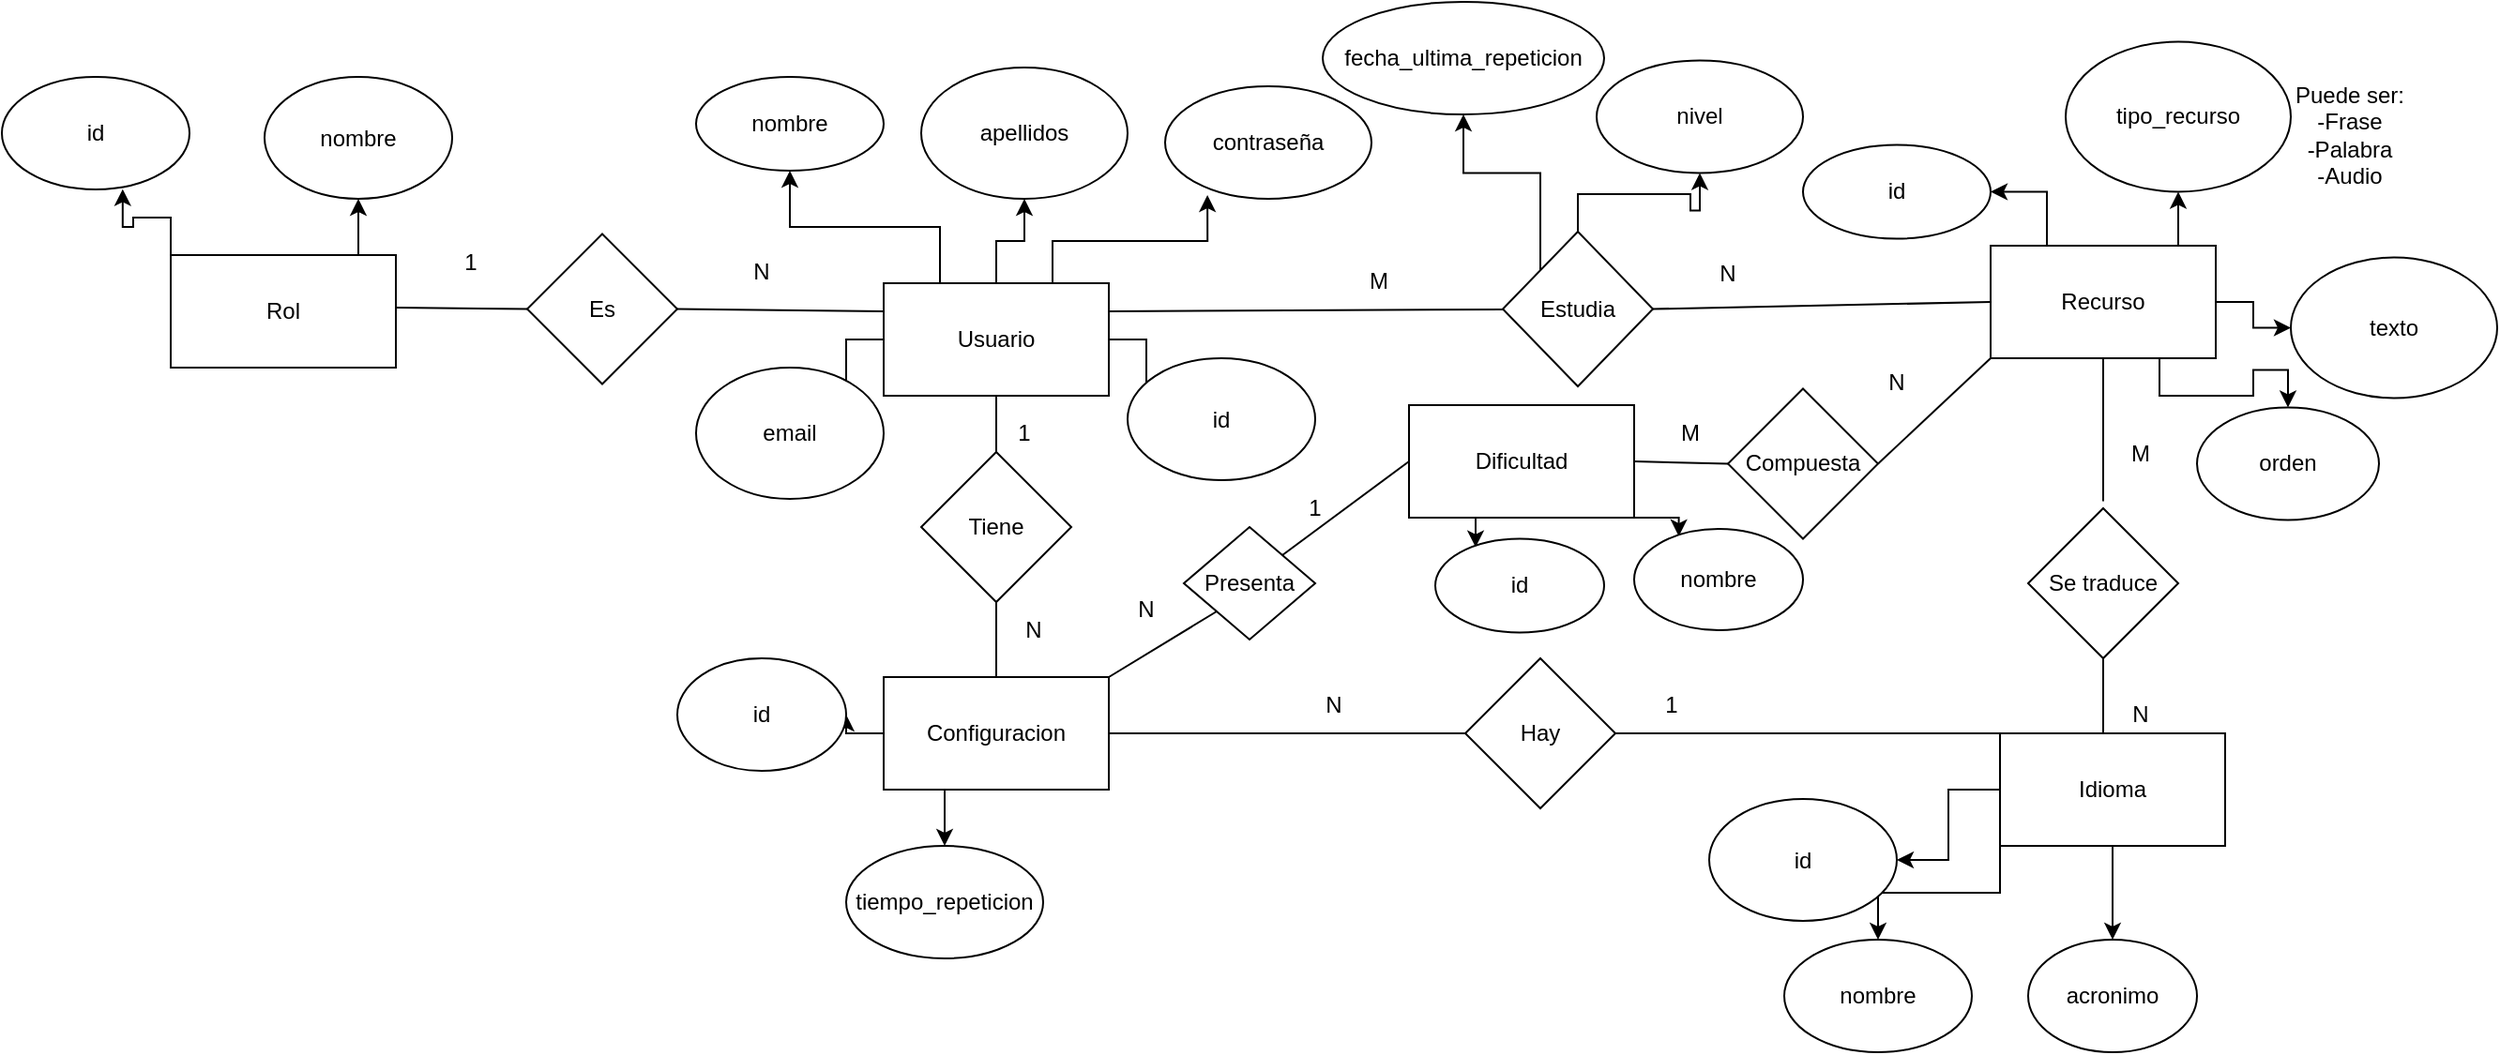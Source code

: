 <mxfile version="18.1.3" type="device"><diagram name="Página-1" id="lGd2aWK_aew_rmNuOunZ"><mxGraphModel dx="1848" dy="1631" grid="1" gridSize="10" guides="1" tooltips="1" connect="1" arrows="1" fold="1" page="1" pageScale="1" pageWidth="827" pageHeight="1169" math="0" shadow="0"><root><mxCell id="0"/><mxCell id="1" parent="0"/><mxCell id="8-MmU5N4CQ7vK94yOG9u-6" style="edgeStyle=orthogonalEdgeStyle;rounded=0;orthogonalLoop=1;jettySize=auto;html=1;exitX=0.25;exitY=0;exitDx=0;exitDy=0;entryX=0.5;entryY=1;entryDx=0;entryDy=0;" parent="1" source="8-MmU5N4CQ7vK94yOG9u-1" target="8-MmU5N4CQ7vK94yOG9u-2" edge="1"><mxGeometry relative="1" as="geometry"/></mxCell><mxCell id="8-MmU5N4CQ7vK94yOG9u-7" style="edgeStyle=orthogonalEdgeStyle;rounded=0;orthogonalLoop=1;jettySize=auto;html=1;exitX=0.5;exitY=0;exitDx=0;exitDy=0;entryX=0.5;entryY=1;entryDx=0;entryDy=0;" parent="1" source="8-MmU5N4CQ7vK94yOG9u-1" target="8-MmU5N4CQ7vK94yOG9u-3" edge="1"><mxGeometry relative="1" as="geometry"/></mxCell><mxCell id="8-MmU5N4CQ7vK94yOG9u-8" style="edgeStyle=orthogonalEdgeStyle;rounded=0;orthogonalLoop=1;jettySize=auto;html=1;exitX=0;exitY=0.5;exitDx=0;exitDy=0;entryX=1;entryY=0.5;entryDx=0;entryDy=0;" parent="1" source="8-MmU5N4CQ7vK94yOG9u-1" target="8-MmU5N4CQ7vK94yOG9u-4" edge="1"><mxGeometry relative="1" as="geometry"/></mxCell><mxCell id="8-MmU5N4CQ7vK94yOG9u-9" style="edgeStyle=orthogonalEdgeStyle;rounded=0;orthogonalLoop=1;jettySize=auto;html=1;exitX=0.75;exitY=0;exitDx=0;exitDy=0;entryX=0.205;entryY=0.967;entryDx=0;entryDy=0;entryPerimeter=0;" parent="1" source="8-MmU5N4CQ7vK94yOG9u-1" target="8-MmU5N4CQ7vK94yOG9u-5" edge="1"><mxGeometry relative="1" as="geometry"/></mxCell><mxCell id="8-MmU5N4CQ7vK94yOG9u-21" value="" style="edgeStyle=orthogonalEdgeStyle;rounded=0;orthogonalLoop=1;jettySize=auto;html=1;" parent="1" source="8-MmU5N4CQ7vK94yOG9u-1" target="8-MmU5N4CQ7vK94yOG9u-20" edge="1"><mxGeometry relative="1" as="geometry"/></mxCell><mxCell id="8-MmU5N4CQ7vK94yOG9u-1" value="Usuario" style="rounded=0;whiteSpace=wrap;html=1;" parent="1" vertex="1"><mxGeometry x="120" y="140" width="120" height="60" as="geometry"/></mxCell><mxCell id="8-MmU5N4CQ7vK94yOG9u-2" value="nombre" style="ellipse;whiteSpace=wrap;html=1;" parent="1" vertex="1"><mxGeometry x="20" y="30" width="100" height="50" as="geometry"/></mxCell><mxCell id="8-MmU5N4CQ7vK94yOG9u-3" value="apellidos" style="ellipse;whiteSpace=wrap;html=1;" parent="1" vertex="1"><mxGeometry x="140" y="25" width="110" height="70" as="geometry"/></mxCell><mxCell id="8-MmU5N4CQ7vK94yOG9u-4" value="email" style="ellipse;whiteSpace=wrap;html=1;" parent="1" vertex="1"><mxGeometry x="20" y="185" width="100" height="70" as="geometry"/></mxCell><mxCell id="8-MmU5N4CQ7vK94yOG9u-5" value="contraseña" style="ellipse;whiteSpace=wrap;html=1;" parent="1" vertex="1"><mxGeometry x="270" y="35" width="110" height="60" as="geometry"/></mxCell><mxCell id="8-MmU5N4CQ7vK94yOG9u-24" style="edgeStyle=orthogonalEdgeStyle;rounded=0;orthogonalLoop=1;jettySize=auto;html=1;exitX=0;exitY=0.5;exitDx=0;exitDy=0;entryX=1;entryY=0.5;entryDx=0;entryDy=0;" parent="1" source="8-MmU5N4CQ7vK94yOG9u-10" target="8-MmU5N4CQ7vK94yOG9u-22" edge="1"><mxGeometry relative="1" as="geometry"/></mxCell><mxCell id="Q5cWadiqYu6ZIdtr3B6Y-21" style="edgeStyle=orthogonalEdgeStyle;rounded=0;orthogonalLoop=1;jettySize=auto;html=1;exitX=0.25;exitY=1;exitDx=0;exitDy=0;entryX=0.5;entryY=0;entryDx=0;entryDy=0;" edge="1" parent="1" source="8-MmU5N4CQ7vK94yOG9u-10" target="8-MmU5N4CQ7vK94yOG9u-54"><mxGeometry relative="1" as="geometry"/></mxCell><mxCell id="8-MmU5N4CQ7vK94yOG9u-10" value="Configuracion" style="rounded=0;whiteSpace=wrap;html=1;" parent="1" vertex="1"><mxGeometry x="120" y="350" width="120" height="60" as="geometry"/></mxCell><mxCell id="8-MmU5N4CQ7vK94yOG9u-11" value="Tiene" style="rhombus;whiteSpace=wrap;html=1;" parent="1" vertex="1"><mxGeometry x="140" y="230" width="80" height="80" as="geometry"/></mxCell><mxCell id="8-MmU5N4CQ7vK94yOG9u-15" value="N" style="text;html=1;strokeColor=none;fillColor=none;align=center;verticalAlign=middle;whiteSpace=wrap;rounded=0;" parent="1" vertex="1"><mxGeometry x="170" y="310" width="60" height="30" as="geometry"/></mxCell><mxCell id="8-MmU5N4CQ7vK94yOG9u-16" value="1" style="text;html=1;strokeColor=none;fillColor=none;align=center;verticalAlign=middle;whiteSpace=wrap;rounded=0;" parent="1" vertex="1"><mxGeometry x="165" y="205" width="60" height="30" as="geometry"/></mxCell><mxCell id="8-MmU5N4CQ7vK94yOG9u-64" style="edgeStyle=orthogonalEdgeStyle;rounded=0;orthogonalLoop=1;jettySize=auto;html=1;exitX=0.5;exitY=0;exitDx=0;exitDy=0;entryX=0.5;entryY=1;entryDx=0;entryDy=0;" parent="1" source="8-MmU5N4CQ7vK94yOG9u-17" target="8-MmU5N4CQ7vK94yOG9u-63" edge="1"><mxGeometry relative="1" as="geometry"/></mxCell><mxCell id="Q5cWadiqYu6ZIdtr3B6Y-22" style="edgeStyle=orthogonalEdgeStyle;rounded=0;orthogonalLoop=1;jettySize=auto;html=1;exitX=0;exitY=0;exitDx=0;exitDy=0;entryX=0.5;entryY=1;entryDx=0;entryDy=0;" edge="1" parent="1" source="8-MmU5N4CQ7vK94yOG9u-17" target="8-MmU5N4CQ7vK94yOG9u-52"><mxGeometry relative="1" as="geometry"/></mxCell><mxCell id="8-MmU5N4CQ7vK94yOG9u-17" value="Estudia" style="rhombus;whiteSpace=wrap;html=1;" parent="1" vertex="1"><mxGeometry x="450" y="112.5" width="80" height="82.5" as="geometry"/></mxCell><mxCell id="8-MmU5N4CQ7vK94yOG9u-28" style="edgeStyle=orthogonalEdgeStyle;rounded=0;orthogonalLoop=1;jettySize=auto;html=1;exitX=0.25;exitY=0;exitDx=0;exitDy=0;entryX=1;entryY=0.5;entryDx=0;entryDy=0;" parent="1" source="8-MmU5N4CQ7vK94yOG9u-18" target="8-MmU5N4CQ7vK94yOG9u-27" edge="1"><mxGeometry relative="1" as="geometry"/></mxCell><mxCell id="8-MmU5N4CQ7vK94yOG9u-31" style="edgeStyle=orthogonalEdgeStyle;rounded=0;orthogonalLoop=1;jettySize=auto;html=1;exitX=0.75;exitY=0;exitDx=0;exitDy=0;entryX=0.5;entryY=1;entryDx=0;entryDy=0;" parent="1" source="8-MmU5N4CQ7vK94yOG9u-18" target="8-MmU5N4CQ7vK94yOG9u-29" edge="1"><mxGeometry relative="1" as="geometry"/></mxCell><mxCell id="8-MmU5N4CQ7vK94yOG9u-33" style="edgeStyle=orthogonalEdgeStyle;rounded=0;orthogonalLoop=1;jettySize=auto;html=1;exitX=1;exitY=0.5;exitDx=0;exitDy=0;entryX=0;entryY=0.5;entryDx=0;entryDy=0;" parent="1" source="8-MmU5N4CQ7vK94yOG9u-18" target="8-MmU5N4CQ7vK94yOG9u-30" edge="1"><mxGeometry relative="1" as="geometry"/></mxCell><mxCell id="Q5cWadiqYu6ZIdtr3B6Y-5" style="edgeStyle=orthogonalEdgeStyle;rounded=0;orthogonalLoop=1;jettySize=auto;html=1;exitX=0.75;exitY=1;exitDx=0;exitDy=0;entryX=0.5;entryY=0;entryDx=0;entryDy=0;" edge="1" parent="1" source="8-MmU5N4CQ7vK94yOG9u-18" target="Q5cWadiqYu6ZIdtr3B6Y-4"><mxGeometry relative="1" as="geometry"/></mxCell><mxCell id="8-MmU5N4CQ7vK94yOG9u-18" value="Recurso" style="rounded=0;whiteSpace=wrap;html=1;" parent="1" vertex="1"><mxGeometry x="710" y="120" width="120" height="60" as="geometry"/></mxCell><mxCell id="8-MmU5N4CQ7vK94yOG9u-20" value="id" style="ellipse;whiteSpace=wrap;html=1;" parent="1" vertex="1"><mxGeometry x="250" y="180" width="100" height="65" as="geometry"/></mxCell><mxCell id="8-MmU5N4CQ7vK94yOG9u-22" value="id" style="ellipse;whiteSpace=wrap;html=1;" parent="1" vertex="1"><mxGeometry x="10" y="340" width="90" height="60" as="geometry"/></mxCell><mxCell id="8-MmU5N4CQ7vK94yOG9u-27" value="id" style="ellipse;whiteSpace=wrap;html=1;" parent="1" vertex="1"><mxGeometry x="610" y="66.25" width="100" height="50" as="geometry"/></mxCell><mxCell id="8-MmU5N4CQ7vK94yOG9u-29" value="tipo_recurso" style="ellipse;whiteSpace=wrap;html=1;" parent="1" vertex="1"><mxGeometry x="750" y="11.25" width="120" height="80" as="geometry"/></mxCell><mxCell id="8-MmU5N4CQ7vK94yOG9u-30" value="texto" style="ellipse;whiteSpace=wrap;html=1;" parent="1" vertex="1"><mxGeometry x="870" y="126.25" width="110" height="75" as="geometry"/></mxCell><mxCell id="8-MmU5N4CQ7vK94yOG9u-34" value="Puede ser:&lt;br&gt;-Frase&lt;br&gt;-Palabra&lt;br&gt;-Audio" style="text;html=1;strokeColor=none;fillColor=none;align=center;verticalAlign=middle;whiteSpace=wrap;rounded=0;" parent="1" vertex="1"><mxGeometry x="850" y="26.25" width="103" height="70" as="geometry"/></mxCell><mxCell id="8-MmU5N4CQ7vK94yOG9u-44" style="edgeStyle=orthogonalEdgeStyle;rounded=0;orthogonalLoop=1;jettySize=auto;html=1;exitX=0;exitY=0.5;exitDx=0;exitDy=0;entryX=1;entryY=0.5;entryDx=0;entryDy=0;" parent="1" source="8-MmU5N4CQ7vK94yOG9u-35" target="8-MmU5N4CQ7vK94yOG9u-41" edge="1"><mxGeometry relative="1" as="geometry"/></mxCell><mxCell id="8-MmU5N4CQ7vK94yOG9u-45" style="edgeStyle=orthogonalEdgeStyle;rounded=0;orthogonalLoop=1;jettySize=auto;html=1;exitX=0;exitY=1;exitDx=0;exitDy=0;entryX=0.5;entryY=0;entryDx=0;entryDy=0;" parent="1" source="8-MmU5N4CQ7vK94yOG9u-35" target="8-MmU5N4CQ7vK94yOG9u-42" edge="1"><mxGeometry relative="1" as="geometry"/></mxCell><mxCell id="8-MmU5N4CQ7vK94yOG9u-46" style="edgeStyle=orthogonalEdgeStyle;rounded=0;orthogonalLoop=1;jettySize=auto;html=1;exitX=0.5;exitY=1;exitDx=0;exitDy=0;entryX=0.5;entryY=0;entryDx=0;entryDy=0;" parent="1" source="8-MmU5N4CQ7vK94yOG9u-35" target="8-MmU5N4CQ7vK94yOG9u-43" edge="1"><mxGeometry relative="1" as="geometry"/></mxCell><mxCell id="8-MmU5N4CQ7vK94yOG9u-35" value="Idioma" style="rounded=0;whiteSpace=wrap;html=1;" parent="1" vertex="1"><mxGeometry x="715" y="380" width="120" height="60" as="geometry"/></mxCell><mxCell id="8-MmU5N4CQ7vK94yOG9u-36" value="Se traduce" style="rhombus;whiteSpace=wrap;html=1;" parent="1" vertex="1"><mxGeometry x="730" y="260" width="80" height="80" as="geometry"/></mxCell><mxCell id="8-MmU5N4CQ7vK94yOG9u-39" value="N" style="text;html=1;strokeColor=none;fillColor=none;align=center;verticalAlign=middle;whiteSpace=wrap;rounded=0;" parent="1" vertex="1"><mxGeometry x="760" y="355" width="60" height="30" as="geometry"/></mxCell><mxCell id="8-MmU5N4CQ7vK94yOG9u-40" value="M" style="text;html=1;strokeColor=none;fillColor=none;align=center;verticalAlign=middle;whiteSpace=wrap;rounded=0;" parent="1" vertex="1"><mxGeometry x="760" y="216.25" width="60" height="30" as="geometry"/></mxCell><mxCell id="8-MmU5N4CQ7vK94yOG9u-41" value="id" style="ellipse;whiteSpace=wrap;html=1;" parent="1" vertex="1"><mxGeometry x="560" y="415" width="100" height="65" as="geometry"/></mxCell><mxCell id="8-MmU5N4CQ7vK94yOG9u-42" value="nombre" style="ellipse;whiteSpace=wrap;html=1;" parent="1" vertex="1"><mxGeometry x="600" y="490" width="100" height="60" as="geometry"/></mxCell><mxCell id="8-MmU5N4CQ7vK94yOG9u-43" value="acronimo" style="ellipse;whiteSpace=wrap;html=1;" parent="1" vertex="1"><mxGeometry x="730" y="490" width="90" height="60" as="geometry"/></mxCell><mxCell id="8-MmU5N4CQ7vK94yOG9u-49" value="N" style="text;html=1;strokeColor=none;fillColor=none;align=center;verticalAlign=middle;whiteSpace=wrap;rounded=0;" parent="1" vertex="1"><mxGeometry x="540" y="120" width="60" height="30" as="geometry"/></mxCell><mxCell id="8-MmU5N4CQ7vK94yOG9u-51" value="M" style="text;html=1;strokeColor=none;fillColor=none;align=center;verticalAlign=middle;whiteSpace=wrap;rounded=0;" parent="1" vertex="1"><mxGeometry x="354" y="123.75" width="60" height="30" as="geometry"/></mxCell><mxCell id="8-MmU5N4CQ7vK94yOG9u-52" value="fecha_ultima_repeticion" style="ellipse;whiteSpace=wrap;html=1;" parent="1" vertex="1"><mxGeometry x="354" y="-10" width="150" height="60" as="geometry"/></mxCell><mxCell id="8-MmU5N4CQ7vK94yOG9u-54" value="tiempo_repeticion" style="ellipse;whiteSpace=wrap;html=1;" parent="1" vertex="1"><mxGeometry x="100" y="440" width="105" height="60" as="geometry"/></mxCell><mxCell id="8-MmU5N4CQ7vK94yOG9u-58" value="Hay" style="rhombus;whiteSpace=wrap;html=1;" parent="1" vertex="1"><mxGeometry x="430" y="340" width="80" height="80" as="geometry"/></mxCell><mxCell id="8-MmU5N4CQ7vK94yOG9u-61" value="N" style="text;html=1;strokeColor=none;fillColor=none;align=center;verticalAlign=middle;whiteSpace=wrap;rounded=0;" parent="1" vertex="1"><mxGeometry x="330" y="350" width="60" height="30" as="geometry"/></mxCell><mxCell id="8-MmU5N4CQ7vK94yOG9u-62" value="1" style="text;html=1;strokeColor=none;fillColor=none;align=center;verticalAlign=middle;whiteSpace=wrap;rounded=0;" parent="1" vertex="1"><mxGeometry x="510" y="350" width="60" height="30" as="geometry"/></mxCell><mxCell id="8-MmU5N4CQ7vK94yOG9u-63" value="nivel" style="ellipse;whiteSpace=wrap;html=1;" parent="1" vertex="1"><mxGeometry x="500" y="21.25" width="110" height="60" as="geometry"/></mxCell><mxCell id="8-MmU5N4CQ7vK94yOG9u-67" value="" style="endArrow=none;html=1;rounded=0;entryX=0.5;entryY=1;entryDx=0;entryDy=0;" parent="1" target="8-MmU5N4CQ7vK94yOG9u-18" edge="1"><mxGeometry width="50" height="50" relative="1" as="geometry"><mxPoint x="770.0" y="256.25" as="sourcePoint"/><mxPoint x="630" y="126.25" as="targetPoint"/></mxGeometry></mxCell><mxCell id="8-MmU5N4CQ7vK94yOG9u-68" value="" style="endArrow=none;html=1;rounded=0;" parent="1" edge="1"><mxGeometry width="50" height="50" relative="1" as="geometry"><mxPoint x="770" y="380" as="sourcePoint"/><mxPoint x="770" y="340" as="targetPoint"/></mxGeometry></mxCell><mxCell id="8-MmU5N4CQ7vK94yOG9u-71" value="" style="endArrow=none;html=1;rounded=0;entryX=0;entryY=0.5;entryDx=0;entryDy=0;exitX=1;exitY=0.5;exitDx=0;exitDy=0;" parent="1" source="8-MmU5N4CQ7vK94yOG9u-17" target="8-MmU5N4CQ7vK94yOG9u-18" edge="1"><mxGeometry width="50" height="50" relative="1" as="geometry"><mxPoint x="730" y="280" as="sourcePoint"/><mxPoint x="730" y="203.75" as="targetPoint"/></mxGeometry></mxCell><mxCell id="8-MmU5N4CQ7vK94yOG9u-72" value="" style="endArrow=none;html=1;rounded=0;entryX=1;entryY=0.25;entryDx=0;entryDy=0;" parent="1" source="8-MmU5N4CQ7vK94yOG9u-17" target="8-MmU5N4CQ7vK94yOG9u-1" edge="1"><mxGeometry width="50" height="50" relative="1" as="geometry"><mxPoint x="740" y="290" as="sourcePoint"/><mxPoint x="740" y="213.75" as="targetPoint"/></mxGeometry></mxCell><mxCell id="8-MmU5N4CQ7vK94yOG9u-73" value="" style="endArrow=none;html=1;rounded=0;entryX=0;entryY=0;entryDx=0;entryDy=0;exitX=1;exitY=0.5;exitDx=0;exitDy=0;" parent="1" source="8-MmU5N4CQ7vK94yOG9u-58" target="8-MmU5N4CQ7vK94yOG9u-35" edge="1"><mxGeometry width="50" height="50" relative="1" as="geometry"><mxPoint x="750" y="300" as="sourcePoint"/><mxPoint x="750" y="223.75" as="targetPoint"/></mxGeometry></mxCell><mxCell id="8-MmU5N4CQ7vK94yOG9u-74" value="" style="endArrow=none;html=1;rounded=0;entryX=0;entryY=0.5;entryDx=0;entryDy=0;exitX=1;exitY=0.5;exitDx=0;exitDy=0;" parent="1" source="8-MmU5N4CQ7vK94yOG9u-10" target="8-MmU5N4CQ7vK94yOG9u-58" edge="1"><mxGeometry width="50" height="50" relative="1" as="geometry"><mxPoint x="760" y="310" as="sourcePoint"/><mxPoint x="760" y="233.75" as="targetPoint"/></mxGeometry></mxCell><mxCell id="8-MmU5N4CQ7vK94yOG9u-75" value="" style="endArrow=none;html=1;rounded=0;entryX=0.5;entryY=1;entryDx=0;entryDy=0;exitX=0.5;exitY=0;exitDx=0;exitDy=0;" parent="1" source="8-MmU5N4CQ7vK94yOG9u-10" target="8-MmU5N4CQ7vK94yOG9u-11" edge="1"><mxGeometry width="50" height="50" relative="1" as="geometry"><mxPoint x="770" y="320" as="sourcePoint"/><mxPoint x="770" y="243.75" as="targetPoint"/></mxGeometry></mxCell><mxCell id="8-MmU5N4CQ7vK94yOG9u-76" value="" style="endArrow=none;html=1;rounded=0;entryX=0.5;entryY=1;entryDx=0;entryDy=0;" parent="1" source="8-MmU5N4CQ7vK94yOG9u-11" target="8-MmU5N4CQ7vK94yOG9u-1" edge="1"><mxGeometry width="50" height="50" relative="1" as="geometry"><mxPoint x="780" y="330" as="sourcePoint"/><mxPoint x="780" y="253.75" as="targetPoint"/></mxGeometry></mxCell><mxCell id="Q5cWadiqYu6ZIdtr3B6Y-4" value="orden" style="ellipse;whiteSpace=wrap;html=1;" vertex="1" parent="1"><mxGeometry x="820" y="206.25" width="97" height="60" as="geometry"/></mxCell><mxCell id="Q5cWadiqYu6ZIdtr3B6Y-19" style="edgeStyle=orthogonalEdgeStyle;rounded=0;orthogonalLoop=1;jettySize=auto;html=1;exitX=0;exitY=0;exitDx=0;exitDy=0;entryX=0.644;entryY=0.997;entryDx=0;entryDy=0;entryPerimeter=0;" edge="1" parent="1" source="Q5cWadiqYu6ZIdtr3B6Y-7" target="Q5cWadiqYu6ZIdtr3B6Y-17"><mxGeometry relative="1" as="geometry"/></mxCell><mxCell id="Q5cWadiqYu6ZIdtr3B6Y-20" style="edgeStyle=orthogonalEdgeStyle;rounded=0;orthogonalLoop=1;jettySize=auto;html=1;exitX=0.75;exitY=0;exitDx=0;exitDy=0;entryX=0.5;entryY=1;entryDx=0;entryDy=0;" edge="1" parent="1" source="Q5cWadiqYu6ZIdtr3B6Y-7" target="Q5cWadiqYu6ZIdtr3B6Y-18"><mxGeometry relative="1" as="geometry"/></mxCell><mxCell id="Q5cWadiqYu6ZIdtr3B6Y-7" value="Rol" style="rounded=0;whiteSpace=wrap;html=1;" vertex="1" parent="1"><mxGeometry x="-260" y="125" width="120" height="60" as="geometry"/></mxCell><mxCell id="Q5cWadiqYu6ZIdtr3B6Y-8" value="Es" style="rhombus;whiteSpace=wrap;html=1;" vertex="1" parent="1"><mxGeometry x="-70" y="113.75" width="80" height="80" as="geometry"/></mxCell><mxCell id="Q5cWadiqYu6ZIdtr3B6Y-11" value="" style="endArrow=none;html=1;rounded=0;entryX=1;entryY=0.5;entryDx=0;entryDy=0;exitX=0;exitY=0.25;exitDx=0;exitDy=0;" edge="1" parent="1" source="8-MmU5N4CQ7vK94yOG9u-1" target="Q5cWadiqYu6ZIdtr3B6Y-8"><mxGeometry width="50" height="50" relative="1" as="geometry"><mxPoint x="250" y="310" as="sourcePoint"/><mxPoint x="300" y="260" as="targetPoint"/></mxGeometry></mxCell><mxCell id="Q5cWadiqYu6ZIdtr3B6Y-12" value="" style="endArrow=none;html=1;rounded=0;exitX=0;exitY=0.5;exitDx=0;exitDy=0;" edge="1" parent="1" source="Q5cWadiqYu6ZIdtr3B6Y-8"><mxGeometry width="50" height="50" relative="1" as="geometry"><mxPoint x="-80" y="153.16" as="sourcePoint"/><mxPoint x="-140" y="153" as="targetPoint"/></mxGeometry></mxCell><mxCell id="Q5cWadiqYu6ZIdtr3B6Y-15" value="1" style="text;html=1;strokeColor=none;fillColor=none;align=center;verticalAlign=middle;whiteSpace=wrap;rounded=0;" vertex="1" parent="1"><mxGeometry x="-130" y="114" width="60" height="30" as="geometry"/></mxCell><mxCell id="Q5cWadiqYu6ZIdtr3B6Y-16" value="N" style="text;html=1;strokeColor=none;fillColor=none;align=center;verticalAlign=middle;whiteSpace=wrap;rounded=0;" vertex="1" parent="1"><mxGeometry x="25" y="119" width="60" height="30" as="geometry"/></mxCell><mxCell id="Q5cWadiqYu6ZIdtr3B6Y-17" value="id" style="ellipse;whiteSpace=wrap;html=1;" vertex="1" parent="1"><mxGeometry x="-350" y="30" width="100" height="60" as="geometry"/></mxCell><mxCell id="Q5cWadiqYu6ZIdtr3B6Y-18" value="nombre" style="ellipse;whiteSpace=wrap;html=1;" vertex="1" parent="1"><mxGeometry x="-210" y="30" width="100" height="65" as="geometry"/></mxCell><mxCell id="Q5cWadiqYu6ZIdtr3B6Y-23" value="Compuesta" style="rhombus;whiteSpace=wrap;html=1;" vertex="1" parent="1"><mxGeometry x="570" y="196.25" width="80" height="80" as="geometry"/></mxCell><mxCell id="Q5cWadiqYu6ZIdtr3B6Y-24" value="" style="endArrow=none;html=1;rounded=0;entryX=0;entryY=0.5;entryDx=0;entryDy=0;exitX=1;exitY=0.5;exitDx=0;exitDy=0;" edge="1" parent="1" source="Q5cWadiqYu6ZIdtr3B6Y-28" target="Q5cWadiqYu6ZIdtr3B6Y-23"><mxGeometry width="50" height="50" relative="1" as="geometry"><mxPoint x="500" y="290" as="sourcePoint"/><mxPoint x="350" y="440" as="targetPoint"/><Array as="points"/></mxGeometry></mxCell><mxCell id="Q5cWadiqYu6ZIdtr3B6Y-25" value="" style="endArrow=none;html=1;rounded=0;entryX=0;entryY=1;entryDx=0;entryDy=0;exitX=1;exitY=0.5;exitDx=0;exitDy=0;" edge="1" parent="1" source="Q5cWadiqYu6ZIdtr3B6Y-23" target="8-MmU5N4CQ7vK94yOG9u-18"><mxGeometry width="50" height="50" relative="1" as="geometry"><mxPoint x="250" y="360" as="sourcePoint"/><mxPoint x="460" y="286" as="targetPoint"/></mxGeometry></mxCell><mxCell id="Q5cWadiqYu6ZIdtr3B6Y-26" value="N" style="text;html=1;strokeColor=none;fillColor=none;align=center;verticalAlign=middle;whiteSpace=wrap;rounded=0;" vertex="1" parent="1"><mxGeometry x="630" y="170" width="60" height="46.25" as="geometry"/></mxCell><mxCell id="Q5cWadiqYu6ZIdtr3B6Y-27" value="M" style="text;html=1;strokeColor=none;fillColor=none;align=center;verticalAlign=middle;whiteSpace=wrap;rounded=0;" vertex="1" parent="1"><mxGeometry x="520" y="205" width="60" height="30" as="geometry"/></mxCell><mxCell id="Q5cWadiqYu6ZIdtr3B6Y-33" style="edgeStyle=orthogonalEdgeStyle;rounded=0;orthogonalLoop=1;jettySize=auto;html=1;exitX=0.25;exitY=1;exitDx=0;exitDy=0;entryX=0.239;entryY=0.091;entryDx=0;entryDy=0;entryPerimeter=0;" edge="1" parent="1" source="Q5cWadiqYu6ZIdtr3B6Y-28" target="Q5cWadiqYu6ZIdtr3B6Y-31"><mxGeometry relative="1" as="geometry"/></mxCell><mxCell id="Q5cWadiqYu6ZIdtr3B6Y-34" style="edgeStyle=orthogonalEdgeStyle;rounded=0;orthogonalLoop=1;jettySize=auto;html=1;exitX=1;exitY=1;exitDx=0;exitDy=0;entryX=0.264;entryY=0.073;entryDx=0;entryDy=0;entryPerimeter=0;" edge="1" parent="1" source="Q5cWadiqYu6ZIdtr3B6Y-28" target="Q5cWadiqYu6ZIdtr3B6Y-32"><mxGeometry relative="1" as="geometry"/></mxCell><mxCell id="Q5cWadiqYu6ZIdtr3B6Y-28" value="Dificultad" style="rounded=0;whiteSpace=wrap;html=1;" vertex="1" parent="1"><mxGeometry x="400" y="205" width="120" height="60" as="geometry"/></mxCell><mxCell id="Q5cWadiqYu6ZIdtr3B6Y-31" value="id" style="ellipse;whiteSpace=wrap;html=1;" vertex="1" parent="1"><mxGeometry x="414" y="276.25" width="90" height="50" as="geometry"/></mxCell><mxCell id="Q5cWadiqYu6ZIdtr3B6Y-32" value="nombre" style="ellipse;whiteSpace=wrap;html=1;" vertex="1" parent="1"><mxGeometry x="520" y="271" width="90" height="54" as="geometry"/></mxCell><mxCell id="Q5cWadiqYu6ZIdtr3B6Y-35" value="Presenta" style="rhombus;whiteSpace=wrap;html=1;" vertex="1" parent="1"><mxGeometry x="280" y="270" width="70" height="60" as="geometry"/></mxCell><mxCell id="Q5cWadiqYu6ZIdtr3B6Y-36" value="" style="endArrow=none;html=1;rounded=0;entryX=1;entryY=0;entryDx=0;entryDy=0;exitX=0;exitY=1;exitDx=0;exitDy=0;" edge="1" parent="1" source="Q5cWadiqYu6ZIdtr3B6Y-35" target="8-MmU5N4CQ7vK94yOG9u-10"><mxGeometry width="50" height="50" relative="1" as="geometry"><mxPoint x="260" y="510" as="sourcePoint"/><mxPoint x="310" y="460" as="targetPoint"/></mxGeometry></mxCell><mxCell id="Q5cWadiqYu6ZIdtr3B6Y-37" value="N" style="text;html=1;strokeColor=none;fillColor=none;align=center;verticalAlign=middle;whiteSpace=wrap;rounded=0;" vertex="1" parent="1"><mxGeometry x="230" y="299" width="60" height="30" as="geometry"/></mxCell><mxCell id="Q5cWadiqYu6ZIdtr3B6Y-38" value="" style="endArrow=none;html=1;rounded=0;entryX=0;entryY=0.5;entryDx=0;entryDy=0;exitX=1;exitY=0;exitDx=0;exitDy=0;" edge="1" parent="1" source="Q5cWadiqYu6ZIdtr3B6Y-35" target="Q5cWadiqYu6ZIdtr3B6Y-28"><mxGeometry width="50" height="50" relative="1" as="geometry"><mxPoint x="470" y="350" as="sourcePoint"/><mxPoint x="520" y="300" as="targetPoint"/></mxGeometry></mxCell><mxCell id="Q5cWadiqYu6ZIdtr3B6Y-39" value="1" style="text;html=1;strokeColor=none;fillColor=none;align=center;verticalAlign=middle;whiteSpace=wrap;rounded=0;" vertex="1" parent="1"><mxGeometry x="320" y="245" width="60" height="30" as="geometry"/></mxCell></root></mxGraphModel></diagram></mxfile>